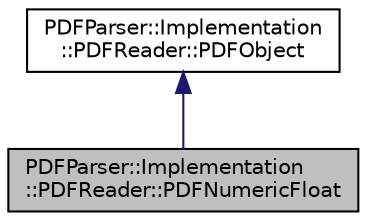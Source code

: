 digraph "PDFParser::Implementation::PDFReader::PDFNumericFloat"
{
  edge [fontname="Helvetica",fontsize="10",labelfontname="Helvetica",labelfontsize="10"];
  node [fontname="Helvetica",fontsize="10",shape=record];
  Node2 [label="PDFParser::Implementation\l::PDFReader::PDFNumericFloat",height=0.2,width=0.4,color="black", fillcolor="grey75", style="filled", fontcolor="black"];
  Node3 -> Node2 [dir="back",color="midnightblue",fontsize="10",style="solid",fontname="Helvetica"];
  Node3 [label="PDFParser::Implementation\l::PDFReader::PDFObject",height=0.2,width=0.4,color="black", fillcolor="white", style="filled",URL="$class_p_d_f_parser_1_1_implementation_1_1_p_d_f_reader_1_1_p_d_f_object.html"];
}
